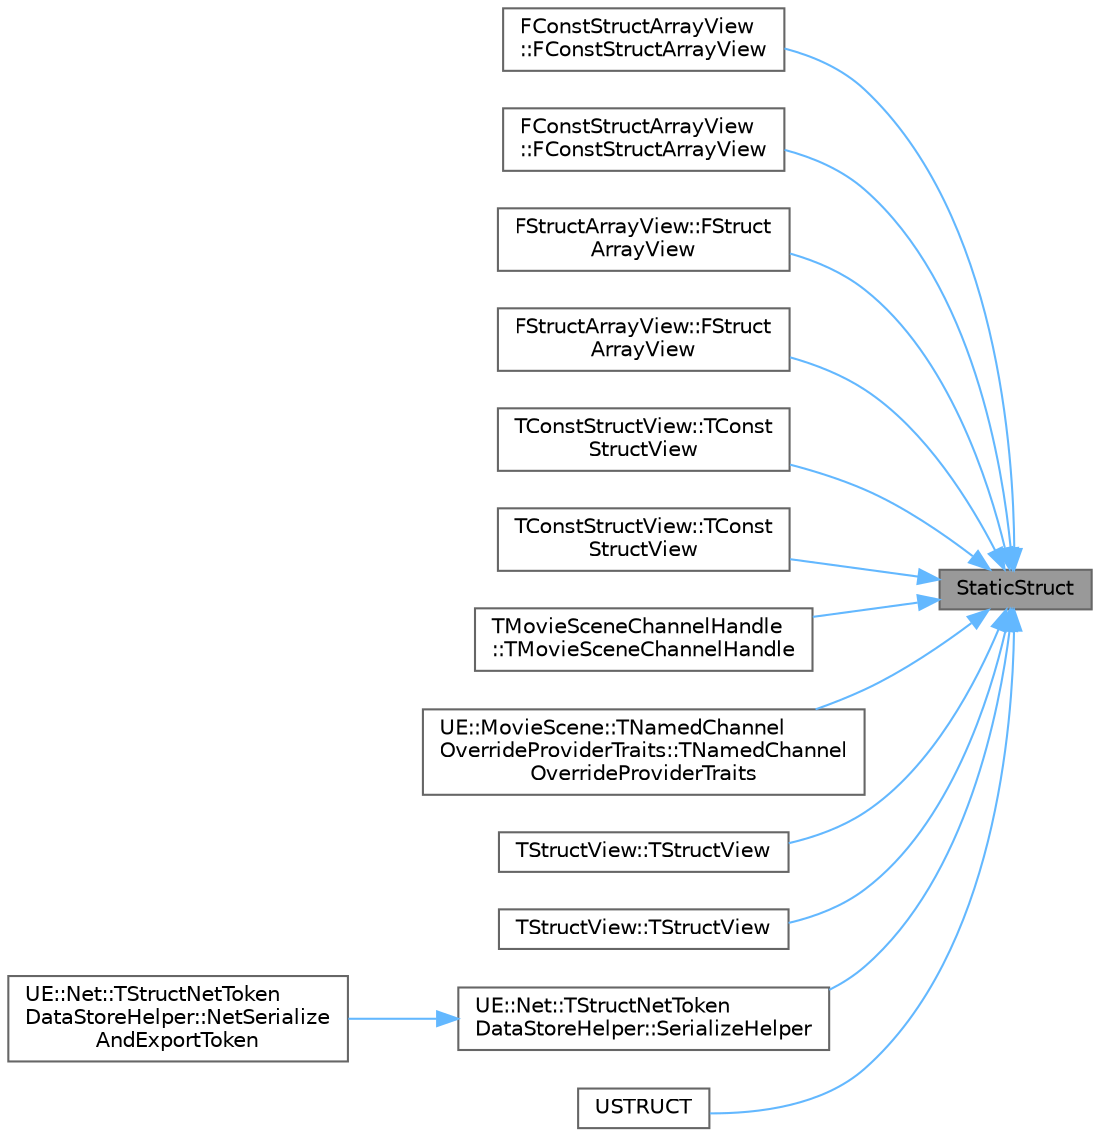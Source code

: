 digraph "StaticStruct"
{
 // INTERACTIVE_SVG=YES
 // LATEX_PDF_SIZE
  bgcolor="transparent";
  edge [fontname=Helvetica,fontsize=10,labelfontname=Helvetica,labelfontsize=10];
  node [fontname=Helvetica,fontsize=10,shape=box,height=0.2,width=0.4];
  rankdir="RL";
  Node1 [id="Node000001",label="StaticStruct",height=0.2,width=0.4,color="gray40", fillcolor="grey60", style="filled", fontcolor="black",tooltip=" "];
  Node1 -> Node2 [id="edge1_Node000001_Node000002",dir="back",color="steelblue1",style="solid",tooltip=" "];
  Node2 [id="Node000002",label="FConstStructArrayView\l::FConstStructArrayView",height=0.2,width=0.4,color="grey40", fillcolor="white", style="filled",URL="$d5/d8f/structFConstStructArrayView.html#a554d982bf2908223ede725b5bd4fbc0b",tooltip=" "];
  Node1 -> Node3 [id="edge2_Node000001_Node000003",dir="back",color="steelblue1",style="solid",tooltip=" "];
  Node3 [id="Node000003",label="FConstStructArrayView\l::FConstStructArrayView",height=0.2,width=0.4,color="grey40", fillcolor="white", style="filled",URL="$d5/d8f/structFConstStructArrayView.html#ae5015ef5fcd6b6049033ccbc25a20867",tooltip=" "];
  Node1 -> Node4 [id="edge3_Node000001_Node000004",dir="back",color="steelblue1",style="solid",tooltip=" "];
  Node4 [id="Node000004",label="FStructArrayView::FStruct\lArrayView",height=0.2,width=0.4,color="grey40", fillcolor="white", style="filled",URL="$d8/dda/structFStructArrayView.html#a6c6dd848753c3779e7a7554aa5c272a9",tooltip=" "];
  Node1 -> Node5 [id="edge4_Node000001_Node000005",dir="back",color="steelblue1",style="solid",tooltip=" "];
  Node5 [id="Node000005",label="FStructArrayView::FStruct\lArrayView",height=0.2,width=0.4,color="grey40", fillcolor="white", style="filled",URL="$d8/dda/structFStructArrayView.html#a45f4c6d61717e32c770e6c5f18349874",tooltip=" "];
  Node1 -> Node6 [id="edge5_Node000001_Node000006",dir="back",color="steelblue1",style="solid",tooltip=" "];
  Node6 [id="Node000006",label="TConstStructView::TConst\lStructView",height=0.2,width=0.4,color="grey40", fillcolor="white", style="filled",URL="$d3/db1/structTConstStructView.html#af200cef7f90b52df5f3aab9ebbd2f8df",tooltip=" "];
  Node1 -> Node7 [id="edge6_Node000001_Node000007",dir="back",color="steelblue1",style="solid",tooltip=" "];
  Node7 [id="Node000007",label="TConstStructView::TConst\lStructView",height=0.2,width=0.4,color="grey40", fillcolor="white", style="filled",URL="$d3/db1/structTConstStructView.html#add0608427aa690fdd0eb996b8f2c6da6",tooltip=" "];
  Node1 -> Node8 [id="edge7_Node000001_Node000008",dir="back",color="steelblue1",style="solid",tooltip=" "];
  Node8 [id="Node000008",label="TMovieSceneChannelHandle\l::TMovieSceneChannelHandle",height=0.2,width=0.4,color="grey40", fillcolor="white", style="filled",URL="$df/d8c/structTMovieSceneChannelHandle.html#aa0d9e5dd6d5e933005c8dcc8ff580d91",tooltip="Construction from a weak channel proxy, and the channel's index."];
  Node1 -> Node9 [id="edge8_Node000001_Node000009",dir="back",color="steelblue1",style="solid",tooltip=" "];
  Node9 [id="Node000009",label="UE::MovieScene::TNamedChannel\lOverrideProviderTraits::TNamedChannel\lOverrideProviderTraits",height=0.2,width=0.4,color="grey40", fillcolor="white", style="filled",URL="$d0/d9a/structUE_1_1MovieScene_1_1TNamedChannelOverrideProviderTraits.html#af9c670af7efa0cc1c6ff1cef6d9bf503",tooltip=" "];
  Node1 -> Node10 [id="edge9_Node000001_Node000010",dir="back",color="steelblue1",style="solid",tooltip=" "];
  Node10 [id="Node000010",label="TStructView::TStructView",height=0.2,width=0.4,color="grey40", fillcolor="white", style="filled",URL="$de/d10/structTStructView.html#a21c3f0a4f21207b64159ceed701f8c84",tooltip=" "];
  Node1 -> Node11 [id="edge10_Node000001_Node000011",dir="back",color="steelblue1",style="solid",tooltip=" "];
  Node11 [id="Node000011",label="TStructView::TStructView",height=0.2,width=0.4,color="grey40", fillcolor="white", style="filled",URL="$de/d10/structTStructView.html#a82a6a68dd865e75d37fd6c89061c0763",tooltip=" "];
  Node1 -> Node12 [id="edge11_Node000001_Node000012",dir="back",color="steelblue1",style="solid",tooltip=" "];
  Node12 [id="Node000012",label="UE::Net::TStructNetToken\lDataStoreHelper::SerializeHelper",height=0.2,width=0.4,color="grey40", fillcolor="white", style="filled",URL="$d0/ddd/classUE_1_1Net_1_1TStructNetTokenDataStoreHelper.html#ad6eb57da70cc2ad5bc154c5eda865bea",tooltip=" "];
  Node12 -> Node13 [id="edge12_Node000012_Node000013",dir="back",color="steelblue1",style="solid",tooltip=" "];
  Node13 [id="Node000013",label="UE::Net::TStructNetToken\lDataStoreHelper::NetSerialize\lAndExportToken",height=0.2,width=0.4,color="grey40", fillcolor="white", style="filled",URL="$d0/ddd/classUE_1_1Net_1_1TStructNetTokenDataStoreHelper.html#aa2ef940c08d21126718da77b86253e1e",tooltip=" "];
  Node1 -> Node14 [id="edge13_Node000001_Node000014",dir="back",color="steelblue1",style="solid",tooltip=" "];
  Node14 [id="Node000014",label="USTRUCT",height=0.2,width=0.4,color="grey40", fillcolor="white", style="filled",URL="$db/d1e/MovieSceneSequenceInstanceData_8h.html#a90e8b544b99fc81bb31e7df666b8c7a9",tooltip="Abstract base class that defines instance data for sub sequences."];
}
